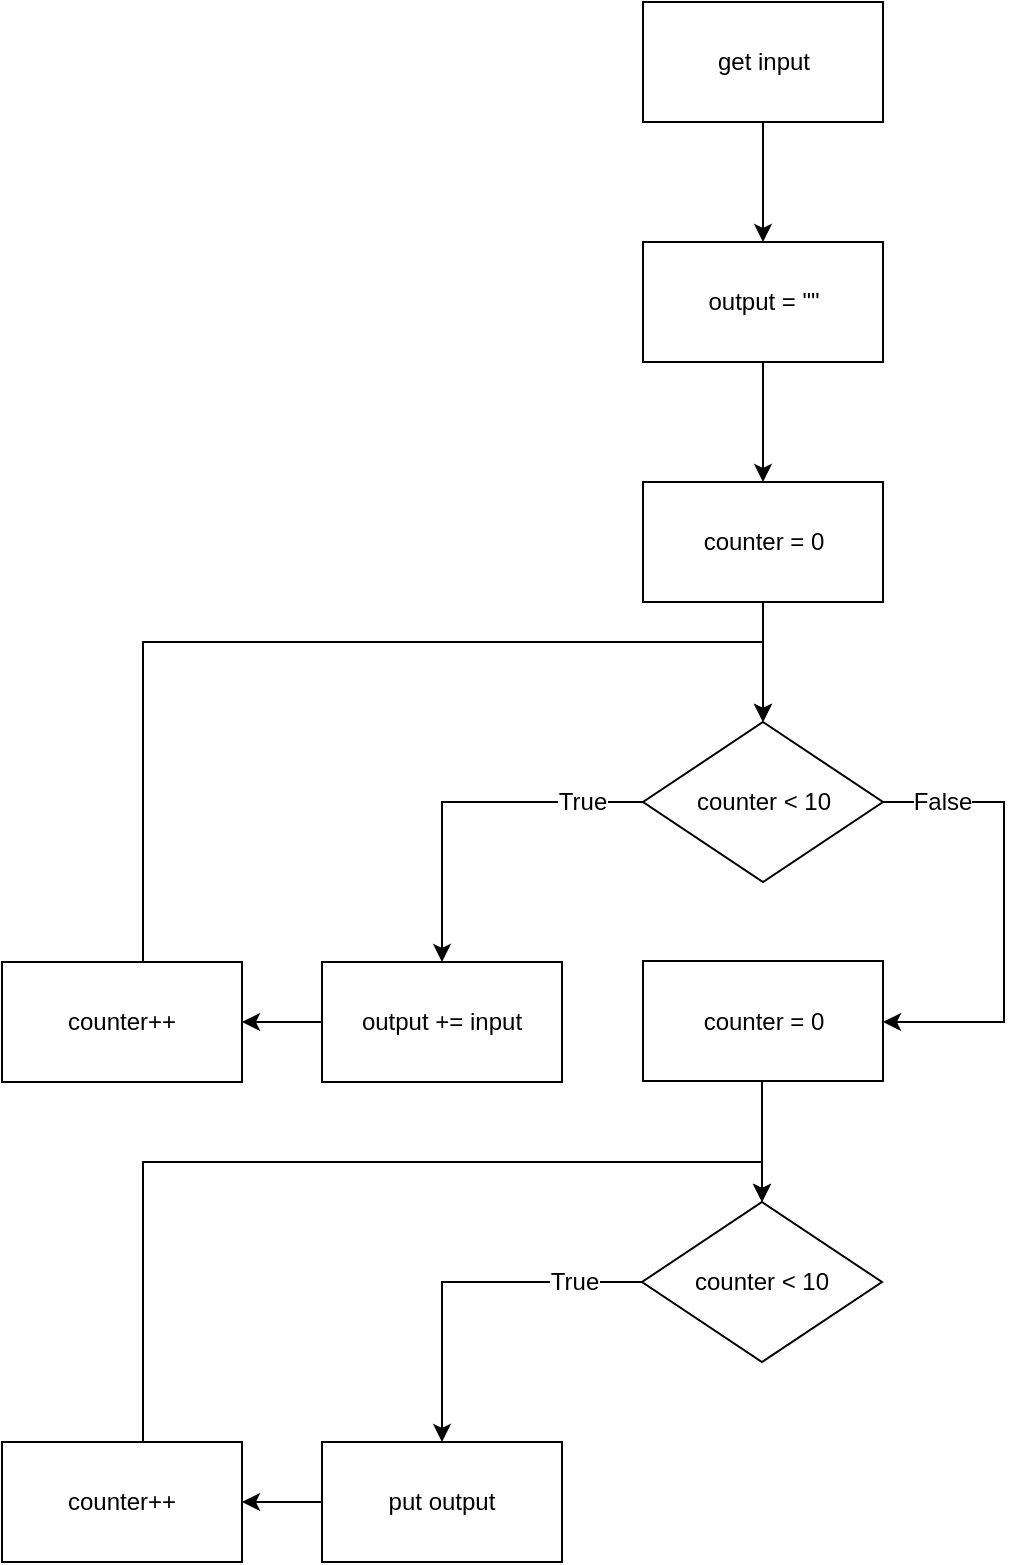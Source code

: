 <mxfile version="10.5.2" type="device"><diagram id="mBB_MibucAA0T6aMkwDi" name="Page-1"><mxGraphModel dx="1394" dy="715" grid="1" gridSize="10" guides="1" tooltips="1" connect="1" arrows="1" fold="1" page="1" pageScale="1" pageWidth="850" pageHeight="1100" math="0" shadow="0"><root><mxCell id="0"/><mxCell id="1" parent="0"/><mxCell id="YEZI3fWEA2nzuNS39Zyf-3" style="edgeStyle=orthogonalEdgeStyle;rounded=0;orthogonalLoop=1;jettySize=auto;html=1;" edge="1" parent="1" source="YEZI3fWEA2nzuNS39Zyf-1" target="YEZI3fWEA2nzuNS39Zyf-4"><mxGeometry relative="1" as="geometry"><mxPoint x="420.5" y="160" as="targetPoint"/></mxGeometry></mxCell><mxCell id="YEZI3fWEA2nzuNS39Zyf-1" value="get input" style="rounded=0;whiteSpace=wrap;html=1;" vertex="1" parent="1"><mxGeometry x="360.5" y="40" width="120" height="60" as="geometry"/></mxCell><mxCell id="YEZI3fWEA2nzuNS39Zyf-5" style="edgeStyle=orthogonalEdgeStyle;rounded=0;orthogonalLoop=1;jettySize=auto;html=1;" edge="1" parent="1" source="YEZI3fWEA2nzuNS39Zyf-4" target="YEZI3fWEA2nzuNS39Zyf-6"><mxGeometry relative="1" as="geometry"><mxPoint x="420.5" y="280" as="targetPoint"/></mxGeometry></mxCell><mxCell id="YEZI3fWEA2nzuNS39Zyf-4" value="output = &quot;&quot;" style="rounded=0;whiteSpace=wrap;html=1;" vertex="1" parent="1"><mxGeometry x="360.5" y="160" width="120" height="60" as="geometry"/></mxCell><mxCell id="YEZI3fWEA2nzuNS39Zyf-8" style="edgeStyle=orthogonalEdgeStyle;rounded=0;orthogonalLoop=1;jettySize=auto;html=1;" edge="1" parent="1" source="YEZI3fWEA2nzuNS39Zyf-6" target="YEZI3fWEA2nzuNS39Zyf-13"><mxGeometry relative="1" as="geometry"><mxPoint x="420.5" y="400" as="targetPoint"/></mxGeometry></mxCell><mxCell id="YEZI3fWEA2nzuNS39Zyf-6" value="counter = 0&lt;br&gt;" style="rounded=0;whiteSpace=wrap;html=1;" vertex="1" parent="1"><mxGeometry x="360.5" y="280" width="120" height="60" as="geometry"/></mxCell><mxCell id="YEZI3fWEA2nzuNS39Zyf-14" style="edgeStyle=orthogonalEdgeStyle;rounded=0;orthogonalLoop=1;jettySize=auto;html=1;shadow=0;exitX=0;exitY=0.5;exitDx=0;exitDy=0;" edge="1" parent="1" source="YEZI3fWEA2nzuNS39Zyf-13" target="YEZI3fWEA2nzuNS39Zyf-15"><mxGeometry relative="1" as="geometry"><mxPoint x="320.5" y="520" as="targetPoint"/></mxGeometry></mxCell><mxCell id="YEZI3fWEA2nzuNS39Zyf-19" value="True&lt;br&gt;" style="text;html=1;resizable=0;points=[];align=center;verticalAlign=middle;labelBackgroundColor=#ffffff;" vertex="1" connectable="0" parent="YEZI3fWEA2nzuNS39Zyf-14"><mxGeometry x="-0.215" y="18" relative="1" as="geometry"><mxPoint x="40" y="-18" as="offset"/></mxGeometry></mxCell><mxCell id="YEZI3fWEA2nzuNS39Zyf-20" style="edgeStyle=orthogonalEdgeStyle;rounded=0;orthogonalLoop=1;jettySize=auto;html=1;exitX=1;exitY=0.5;exitDx=0;exitDy=0;shadow=0;" edge="1" parent="1" source="YEZI3fWEA2nzuNS39Zyf-13" target="YEZI3fWEA2nzuNS39Zyf-21"><mxGeometry relative="1" as="geometry"><mxPoint x="570.5" y="510" as="targetPoint"/><Array as="points"><mxPoint x="541" y="440"/><mxPoint x="541" y="550"/></Array></mxGeometry></mxCell><mxCell id="YEZI3fWEA2nzuNS39Zyf-22" value="False&lt;br&gt;" style="text;html=1;resizable=0;points=[];align=center;verticalAlign=middle;labelBackgroundColor=#ffffff;" vertex="1" connectable="0" parent="YEZI3fWEA2nzuNS39Zyf-20"><mxGeometry x="-0.822" y="-3" relative="1" as="geometry"><mxPoint x="9" y="-3" as="offset"/></mxGeometry></mxCell><mxCell id="YEZI3fWEA2nzuNS39Zyf-13" value="counter &amp;lt; 10" style="rhombus;whiteSpace=wrap;html=1;" vertex="1" parent="1"><mxGeometry x="360.5" y="400" width="120" height="80" as="geometry"/></mxCell><mxCell id="YEZI3fWEA2nzuNS39Zyf-16" style="edgeStyle=orthogonalEdgeStyle;rounded=0;orthogonalLoop=1;jettySize=auto;html=1;shadow=0;" edge="1" parent="1" source="YEZI3fWEA2nzuNS39Zyf-15" target="YEZI3fWEA2nzuNS39Zyf-17"><mxGeometry relative="1" as="geometry"><mxPoint x="100" y="550" as="targetPoint"/></mxGeometry></mxCell><mxCell id="YEZI3fWEA2nzuNS39Zyf-15" value="output += input" style="rounded=0;whiteSpace=wrap;html=1;" vertex="1" parent="1"><mxGeometry x="200" y="520" width="120" height="60" as="geometry"/></mxCell><mxCell id="YEZI3fWEA2nzuNS39Zyf-18" style="edgeStyle=orthogonalEdgeStyle;rounded=0;orthogonalLoop=1;jettySize=auto;html=1;shadow=0;entryX=0.5;entryY=0;entryDx=0;entryDy=0;exitX=0.5;exitY=0;exitDx=0;exitDy=0;" edge="1" parent="1" source="YEZI3fWEA2nzuNS39Zyf-17" target="YEZI3fWEA2nzuNS39Zyf-13"><mxGeometry relative="1" as="geometry"><mxPoint x="280.5" y="410" as="targetPoint"/><Array as="points"><mxPoint x="110.5" y="360"/><mxPoint x="420.5" y="360"/></Array></mxGeometry></mxCell><mxCell id="YEZI3fWEA2nzuNS39Zyf-17" value="counter++" style="rounded=0;whiteSpace=wrap;html=1;" vertex="1" parent="1"><mxGeometry x="40" y="520" width="120" height="60" as="geometry"/></mxCell><mxCell id="YEZI3fWEA2nzuNS39Zyf-55" style="edgeStyle=orthogonalEdgeStyle;rounded=0;orthogonalLoop=1;jettySize=auto;html=1;entryX=0.5;entryY=0;entryDx=0;entryDy=0;shadow=0;" edge="1" parent="1" source="YEZI3fWEA2nzuNS39Zyf-21" target="YEZI3fWEA2nzuNS39Zyf-47"><mxGeometry relative="1" as="geometry"><Array as="points"><mxPoint x="420" y="610"/></Array></mxGeometry></mxCell><mxCell id="YEZI3fWEA2nzuNS39Zyf-21" value="counter = 0" style="rounded=0;whiteSpace=wrap;html=1;" vertex="1" parent="1"><mxGeometry x="360.5" y="519.5" width="120" height="60" as="geometry"/></mxCell><mxCell id="YEZI3fWEA2nzuNS39Zyf-43" style="edgeStyle=orthogonalEdgeStyle;rounded=0;orthogonalLoop=1;jettySize=auto;html=1;shadow=0;exitX=0;exitY=0.5;exitDx=0;exitDy=0;" edge="1" parent="1" source="YEZI3fWEA2nzuNS39Zyf-47" target="YEZI3fWEA2nzuNS39Zyf-49"><mxGeometry relative="1" as="geometry"><mxPoint x="320.5" y="750" as="targetPoint"/></mxGeometry></mxCell><mxCell id="YEZI3fWEA2nzuNS39Zyf-44" value="True&lt;br&gt;" style="text;html=1;resizable=0;points=[];align=center;verticalAlign=middle;labelBackgroundColor=#ffffff;" vertex="1" connectable="0" parent="YEZI3fWEA2nzuNS39Zyf-43"><mxGeometry x="-0.215" y="18" relative="1" as="geometry"><mxPoint x="36.5" y="-18" as="offset"/></mxGeometry></mxCell><mxCell id="YEZI3fWEA2nzuNS39Zyf-47" value="counter &amp;lt; 10" style="rhombus;whiteSpace=wrap;html=1;" vertex="1" parent="1"><mxGeometry x="360" y="640" width="120" height="80" as="geometry"/></mxCell><mxCell id="YEZI3fWEA2nzuNS39Zyf-48" style="edgeStyle=orthogonalEdgeStyle;rounded=0;orthogonalLoop=1;jettySize=auto;html=1;shadow=0;" edge="1" parent="1" source="YEZI3fWEA2nzuNS39Zyf-49" target="YEZI3fWEA2nzuNS39Zyf-51"><mxGeometry relative="1" as="geometry"><mxPoint x="100" y="790" as="targetPoint"/></mxGeometry></mxCell><mxCell id="YEZI3fWEA2nzuNS39Zyf-49" value="put output" style="rounded=0;whiteSpace=wrap;html=1;" vertex="1" parent="1"><mxGeometry x="200" y="760" width="120" height="60" as="geometry"/></mxCell><mxCell id="YEZI3fWEA2nzuNS39Zyf-50" style="edgeStyle=orthogonalEdgeStyle;rounded=0;orthogonalLoop=1;jettySize=auto;html=1;shadow=0;entryX=0.5;entryY=0;entryDx=0;entryDy=0;exitX=0.5;exitY=0;exitDx=0;exitDy=0;" edge="1" parent="1" source="YEZI3fWEA2nzuNS39Zyf-51" target="YEZI3fWEA2nzuNS39Zyf-47"><mxGeometry relative="1" as="geometry"><mxPoint x="280.5" y="670" as="targetPoint"/><Array as="points"><mxPoint x="110.5" y="620"/><mxPoint x="420.5" y="620"/></Array></mxGeometry></mxCell><mxCell id="YEZI3fWEA2nzuNS39Zyf-51" value="counter++" style="rounded=0;whiteSpace=wrap;html=1;" vertex="1" parent="1"><mxGeometry x="40" y="760" width="120" height="60" as="geometry"/></mxCell></root></mxGraphModel></diagram></mxfile>
